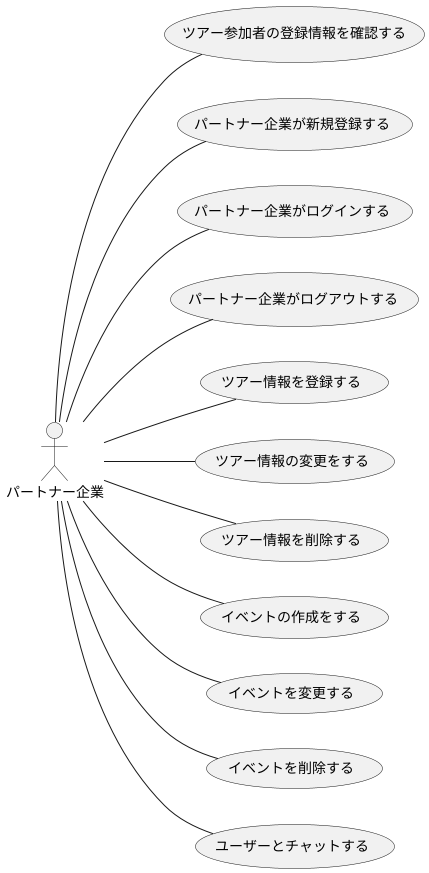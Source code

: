 @startuml パートナー企業
left to right direction
actor パートナー企業

パートナー企業 -- (ツアー参加者の登録情報を確認する)
パートナー企業 -- (パートナー企業が新規登録する)
パートナー企業 -- (パートナー企業がログインする)
パートナー企業 -- (パートナー企業がログアウトする)
パートナー企業 -- (ツアー情報を登録する)
パートナー企業 -- (ツアー情報の変更をする)
パートナー企業 -- (ツアー情報を削除する)
パートナー企業 -- (イベントの作成をする)
パートナー企業 -- (イベントを変更する)
パートナー企業 -- (イベントを削除する)
パートナー企業 -- (ユーザーとチャットする)


@enduml